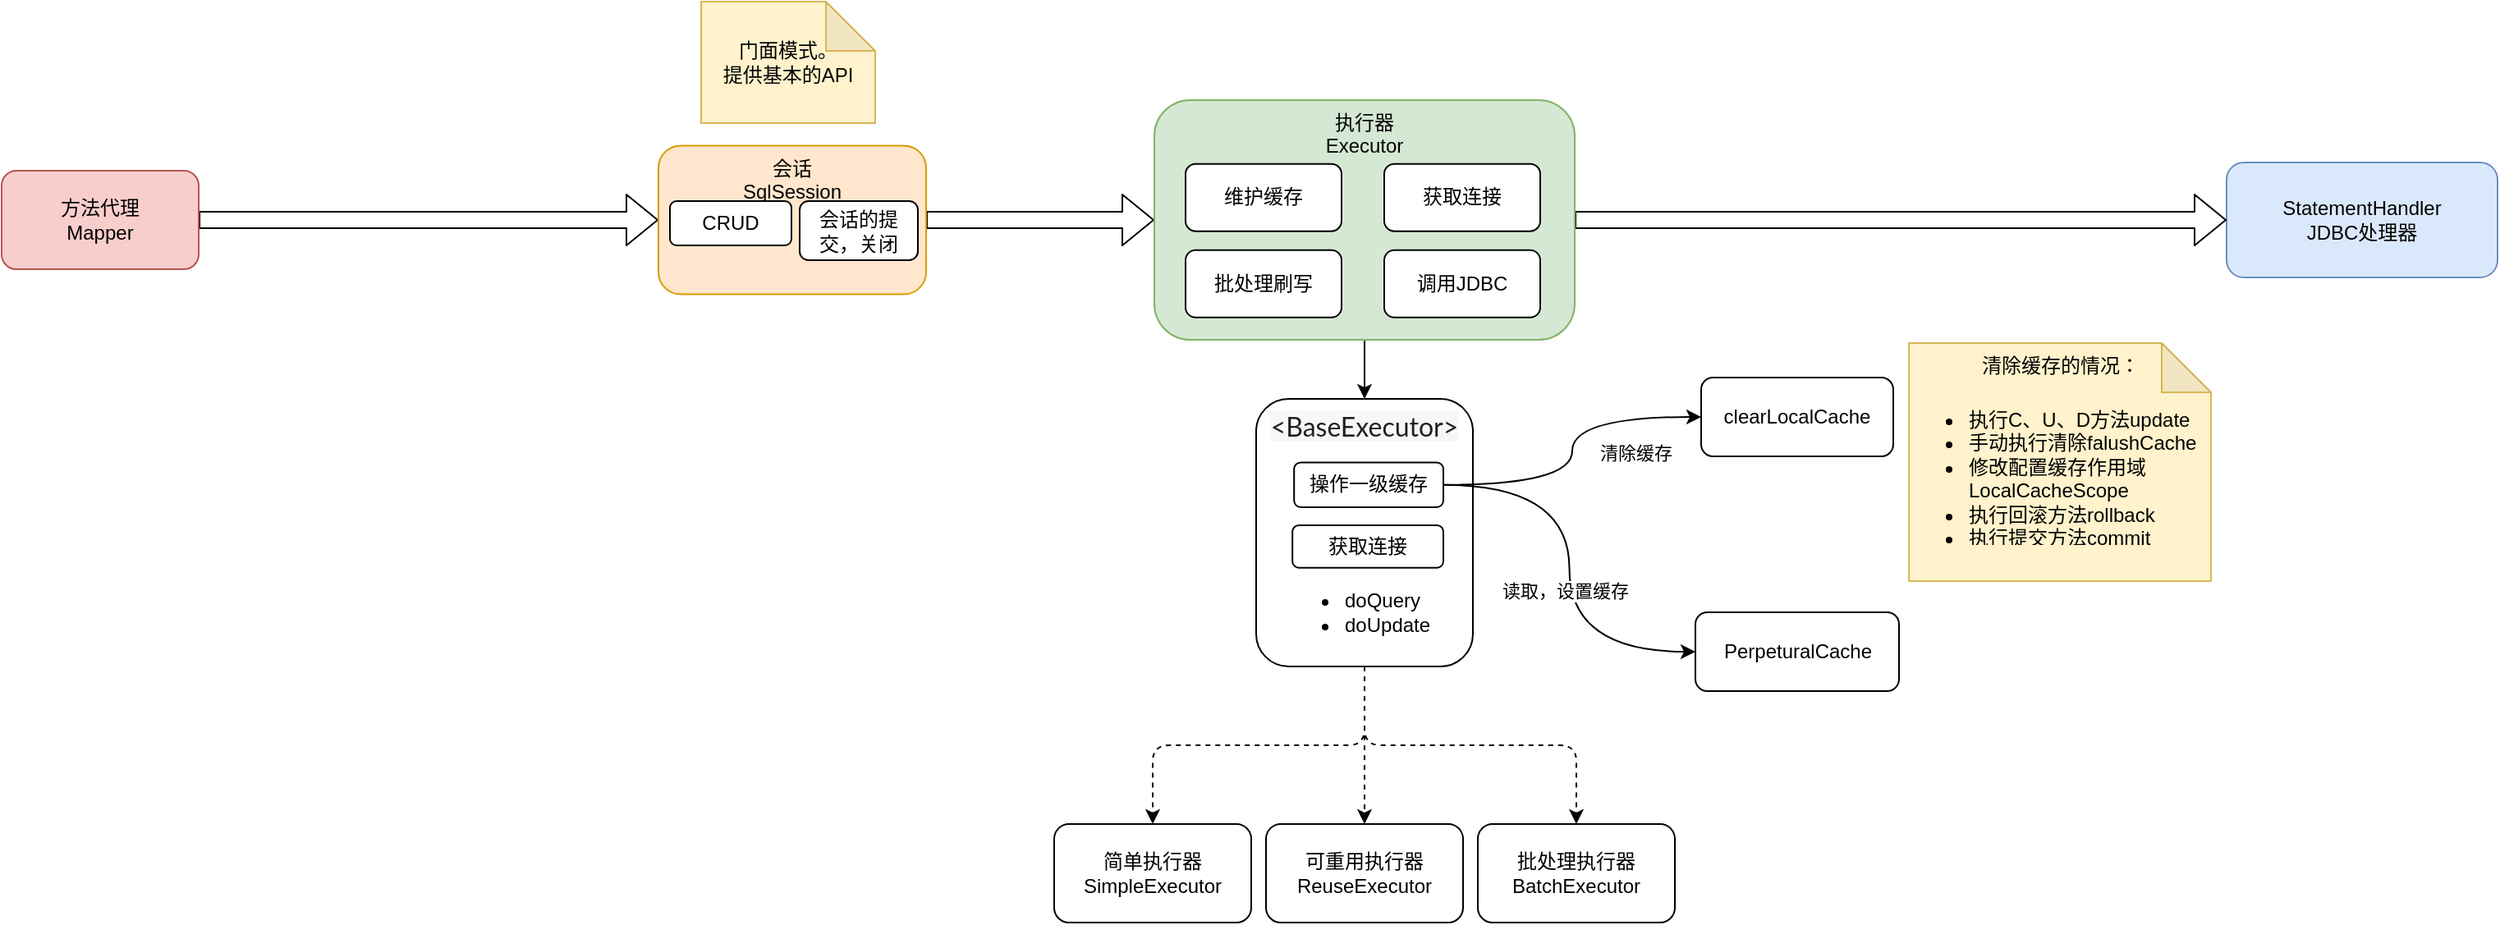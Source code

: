 <mxfile version="13.3.0" type="github">
  <diagram id="tu76Jo2gahTJIjrSe_Is" name="第 1 页">
    <mxGraphModel dx="1694" dy="967" grid="0" gridSize="10" guides="1" tooltips="1" connect="1" arrows="1" fold="1" page="1" pageScale="1" pageWidth="827" pageHeight="1169" math="0" shadow="0">
      <root>
        <mxCell id="0" />
        <mxCell id="1" parent="0" />
        <mxCell id="D8Sn7WK1l28CfubOqa5k-9" style="rounded=1;orthogonalLoop=1;jettySize=auto;html=1;exitX=1;exitY=0.5;exitDx=0;exitDy=0;entryX=0;entryY=0.5;entryDx=0;entryDy=0;shape=flexArrow;" edge="1" parent="1" source="D8Sn7WK1l28CfubOqa5k-8" target="D8Sn7WK1l28CfubOqa5k-1">
          <mxGeometry relative="1" as="geometry" />
        </mxCell>
        <mxCell id="D8Sn7WK1l28CfubOqa5k-12" style="rounded=1;orthogonalLoop=1;jettySize=auto;html=1;exitX=1;exitY=0.5;exitDx=0;exitDy=0;entryX=0;entryY=0.5;entryDx=0;entryDy=0;shape=flexArrow;" edge="1" parent="1" source="D8Sn7WK1l28CfubOqa5k-11" target="D8Sn7WK1l28CfubOqa5k-8">
          <mxGeometry relative="1" as="geometry" />
        </mxCell>
        <mxCell id="D8Sn7WK1l28CfubOqa5k-11" value="方法代理&lt;br&gt;Mapper" style="rounded=1;whiteSpace=wrap;html=1;fillColor=#f8cecc;strokeColor=#b85450;" vertex="1" parent="1">
          <mxGeometry x="-385" y="177" width="120" height="60" as="geometry" />
        </mxCell>
        <mxCell id="D8Sn7WK1l28CfubOqa5k-16" style="edgeStyle=orthogonalEdgeStyle;rounded=1;orthogonalLoop=1;jettySize=auto;html=1;exitX=0.5;exitY=1;exitDx=0;exitDy=0;entryX=0.5;entryY=0;entryDx=0;entryDy=0;dashed=1;" edge="1" parent="1" source="D8Sn7WK1l28CfubOqa5k-18" target="D8Sn7WK1l28CfubOqa5k-17">
          <mxGeometry relative="1" as="geometry">
            <mxPoint x="326.647" y="355.412" as="targetPoint" />
          </mxGeometry>
        </mxCell>
        <mxCell id="D8Sn7WK1l28CfubOqa5k-17" value="简单执行器&lt;br&gt;SimpleExecutor" style="rounded=1;whiteSpace=wrap;html=1;" vertex="1" parent="1">
          <mxGeometry x="256" y="575" width="120" height="60" as="geometry" />
        </mxCell>
        <mxCell id="D8Sn7WK1l28CfubOqa5k-26" style="edgeStyle=orthogonalEdgeStyle;rounded=1;orthogonalLoop=1;jettySize=auto;html=1;exitX=0.5;exitY=1;exitDx=0;exitDy=0;entryX=0.5;entryY=0;entryDx=0;entryDy=0;dashed=1;" edge="1" parent="1" source="D8Sn7WK1l28CfubOqa5k-18" target="D8Sn7WK1l28CfubOqa5k-25">
          <mxGeometry relative="1" as="geometry" />
        </mxCell>
        <mxCell id="D8Sn7WK1l28CfubOqa5k-19" value="可重用执行器&lt;br&gt;ReuseExecutor" style="rounded=1;whiteSpace=wrap;html=1;" vertex="1" parent="1">
          <mxGeometry x="385" y="575" width="120" height="60" as="geometry" />
        </mxCell>
        <mxCell id="D8Sn7WK1l28CfubOqa5k-20" style="edgeStyle=orthogonalEdgeStyle;rounded=1;orthogonalLoop=1;jettySize=auto;html=1;exitX=0.5;exitY=1;exitDx=0;exitDy=0;entryX=0.5;entryY=0;entryDx=0;entryDy=0;" edge="1" parent="1" source="D8Sn7WK1l28CfubOqa5k-1" target="D8Sn7WK1l28CfubOqa5k-18">
          <mxGeometry relative="1" as="geometry" />
        </mxCell>
        <mxCell id="D8Sn7WK1l28CfubOqa5k-21" style="edgeStyle=orthogonalEdgeStyle;rounded=1;orthogonalLoop=1;jettySize=auto;html=1;exitX=0.5;exitY=1;exitDx=0;exitDy=0;entryX=0.5;entryY=0;entryDx=0;entryDy=0;dashed=1;" edge="1" parent="1" source="D8Sn7WK1l28CfubOqa5k-18" target="D8Sn7WK1l28CfubOqa5k-19">
          <mxGeometry relative="1" as="geometry" />
        </mxCell>
        <mxCell id="D8Sn7WK1l28CfubOqa5k-23" value="StatementHandler&lt;br&gt;JDBC处理器" style="rounded=1;whiteSpace=wrap;html=1;verticalAlign=middle;fillColor=#dae8fc;strokeColor=#6c8ebf;" vertex="1" parent="1">
          <mxGeometry x="970" y="172" width="165" height="70" as="geometry" />
        </mxCell>
        <mxCell id="D8Sn7WK1l28CfubOqa5k-24" value="" style="edgeStyle=orthogonalEdgeStyle;rounded=1;orthogonalLoop=1;jettySize=auto;html=1;shape=flexArrow;" edge="1" parent="1" source="D8Sn7WK1l28CfubOqa5k-1" target="D8Sn7WK1l28CfubOqa5k-23">
          <mxGeometry relative="1" as="geometry" />
        </mxCell>
        <mxCell id="D8Sn7WK1l28CfubOqa5k-25" value="批处理执行器&lt;br&gt;BatchExecutor" style="rounded=1;whiteSpace=wrap;html=1;" vertex="1" parent="1">
          <mxGeometry x="514" y="575" width="120" height="60" as="geometry" />
        </mxCell>
        <mxCell id="D8Sn7WK1l28CfubOqa5k-30" value="门面模式。&lt;br&gt;提供基本的API" style="shape=note;whiteSpace=wrap;html=1;backgroundOutline=1;darkOpacity=0.05;fillColor=#fff2cc;strokeColor=#d6b656;" vertex="1" parent="1">
          <mxGeometry x="41" y="74" width="106" height="74" as="geometry" />
        </mxCell>
        <mxCell id="D8Sn7WK1l28CfubOqa5k-36" value="" style="group" vertex="1" connectable="0" parent="1">
          <mxGeometry x="379" y="316" width="132" height="170" as="geometry" />
        </mxCell>
        <mxCell id="D8Sn7WK1l28CfubOqa5k-18" value="&lt;span style=&quot;box-sizing: inherit ; color: rgba(0 , 0 , 0 , 0.87) ; font-family: &amp;#34;lato&amp;#34; , &amp;#34;helvetica neue&amp;#34; , &amp;#34;arial&amp;#34; , &amp;#34;helvetica&amp;#34; , sans-serif ; font-size: 16px ; background-color: rgb(247 , 247 , 247)&quot;&gt;&amp;lt;BaseExecutor&amp;gt;&lt;br&gt;&lt;br&gt;&lt;/span&gt;" style="rounded=1;whiteSpace=wrap;html=1;fontStyle=0;verticalAlign=top;" vertex="1" parent="D8Sn7WK1l28CfubOqa5k-36">
          <mxGeometry width="132" height="163" as="geometry" />
        </mxCell>
        <mxCell id="D8Sn7WK1l28CfubOqa5k-34" value="操作一级缓存" style="rounded=1;whiteSpace=wrap;html=1;" vertex="1" parent="D8Sn7WK1l28CfubOqa5k-36">
          <mxGeometry x="23.1" y="38.71" width="90.9" height="27.29" as="geometry" />
        </mxCell>
        <mxCell id="D8Sn7WK1l28CfubOqa5k-35" value="获取连接" style="rounded=1;whiteSpace=wrap;html=1;" vertex="1" parent="D8Sn7WK1l28CfubOqa5k-36">
          <mxGeometry x="22.1" y="77" width="91.9" height="25.84" as="geometry" />
        </mxCell>
        <mxCell id="D8Sn7WK1l28CfubOqa5k-40" value="&lt;ul&gt;&lt;li&gt;doQuery&lt;/li&gt;&lt;li&gt;doUpdate&lt;/li&gt;&lt;/ul&gt;" style="text;strokeColor=none;fillColor=none;html=1;whiteSpace=wrap;verticalAlign=middle;overflow=hidden;" vertex="1" parent="D8Sn7WK1l28CfubOqa5k-36">
          <mxGeometry x="12" y="90" width="100" height="80" as="geometry" />
        </mxCell>
        <mxCell id="D8Sn7WK1l28CfubOqa5k-41" style="edgeStyle=orthogonalEdgeStyle;rounded=1;orthogonalLoop=1;jettySize=auto;html=1;exitX=1;exitY=0.5;exitDx=0;exitDy=0;curved=1;entryX=0;entryY=0.5;entryDx=0;entryDy=0;" edge="1" parent="1" source="D8Sn7WK1l28CfubOqa5k-34" target="D8Sn7WK1l28CfubOqa5k-42">
          <mxGeometry relative="1" as="geometry">
            <mxPoint x="775" y="463" as="targetPoint" />
          </mxGeometry>
        </mxCell>
        <mxCell id="D8Sn7WK1l28CfubOqa5k-45" value="读取，设置缓存" style="edgeLabel;html=1;align=center;verticalAlign=middle;resizable=0;points=[];" vertex="1" connectable="0" parent="D8Sn7WK1l28CfubOqa5k-41">
          <mxGeometry x="0.378" y="-27" relative="1" as="geometry">
            <mxPoint x="24.17" y="-35.17" as="offset" />
          </mxGeometry>
        </mxCell>
        <mxCell id="D8Sn7WK1l28CfubOqa5k-42" value="PerpeturalCache" style="rounded=1;whiteSpace=wrap;html=1;" vertex="1" parent="1">
          <mxGeometry x="646.5" y="446" width="124" height="48" as="geometry" />
        </mxCell>
        <mxCell id="D8Sn7WK1l28CfubOqa5k-43" style="edgeStyle=orthogonalEdgeStyle;rounded=1;orthogonalLoop=1;jettySize=auto;html=1;exitX=1;exitY=0.5;exitDx=0;exitDy=0;curved=1;entryX=0;entryY=0.5;entryDx=0;entryDy=0;" edge="1" parent="1" source="D8Sn7WK1l28CfubOqa5k-34" target="D8Sn7WK1l28CfubOqa5k-44">
          <mxGeometry relative="1" as="geometry">
            <mxPoint x="814.176" y="435.412" as="targetPoint" />
          </mxGeometry>
        </mxCell>
        <mxCell id="D8Sn7WK1l28CfubOqa5k-46" value="清除缓存" style="edgeLabel;html=1;align=center;verticalAlign=middle;resizable=0;points=[];" vertex="1" connectable="0" parent="D8Sn7WK1l28CfubOqa5k-43">
          <mxGeometry x="0.6" y="-22" relative="1" as="geometry">
            <mxPoint as="offset" />
          </mxGeometry>
        </mxCell>
        <mxCell id="D8Sn7WK1l28CfubOqa5k-44" value="clearLocalCache" style="rounded=1;whiteSpace=wrap;html=1;" vertex="1" parent="1">
          <mxGeometry x="650" y="303" width="117" height="48" as="geometry" />
        </mxCell>
        <mxCell id="D8Sn7WK1l28CfubOqa5k-51" value="" style="group" vertex="1" connectable="0" parent="1">
          <mxGeometry x="770.5" y="282" width="190" height="145" as="geometry" />
        </mxCell>
        <mxCell id="D8Sn7WK1l28CfubOqa5k-49" value="清除缓存的情况：&lt;br&gt;" style="shape=note;whiteSpace=wrap;html=1;backgroundOutline=1;darkOpacity=0.05;fillColor=#fff2cc;strokeColor=#d6b656;verticalAlign=top;" vertex="1" parent="D8Sn7WK1l28CfubOqa5k-51">
          <mxGeometry x="6.04" width="183.96" height="145" as="geometry" />
        </mxCell>
        <mxCell id="D8Sn7WK1l28CfubOqa5k-50" value="&lt;ul&gt;&lt;li&gt;执行C、U、D方法update&lt;/li&gt;&lt;li&gt;手动执行清除falushCache&lt;/li&gt;&lt;li&gt;修改配置缓存作用域LocalCacheScope&lt;/li&gt;&lt;li&gt;执行回滚方法rollback&lt;/li&gt;&lt;li&gt;执行提交方法commit&lt;/li&gt;&lt;/ul&gt;" style="text;strokeColor=none;fillColor=none;html=1;whiteSpace=wrap;verticalAlign=middle;overflow=hidden;" vertex="1" parent="D8Sn7WK1l28CfubOqa5k-51">
          <mxGeometry y="25" width="186" height="99" as="geometry" />
        </mxCell>
        <mxCell id="D8Sn7WK1l28CfubOqa5k-8" value="会话&lt;br&gt;SqlSession" style="rounded=1;whiteSpace=wrap;html=1;verticalAlign=top;fillColor=#ffe6cc;strokeColor=#d79b00;" vertex="1" parent="1">
          <mxGeometry x="15" y="161.69" width="163" height="90.62" as="geometry" />
        </mxCell>
        <mxCell id="D8Sn7WK1l28CfubOqa5k-37" value="CRUD" style="rounded=1;whiteSpace=wrap;html=1;" vertex="1" parent="1">
          <mxGeometry x="22" y="195.5" width="74" height="27" as="geometry" />
        </mxCell>
        <mxCell id="D8Sn7WK1l28CfubOqa5k-38" value="会话的提交，关闭" style="rounded=1;whiteSpace=wrap;html=1;" vertex="1" parent="1">
          <mxGeometry x="101" y="195.5" width="72" height="36" as="geometry" />
        </mxCell>
        <mxCell id="D8Sn7WK1l28CfubOqa5k-1" value="执行器&lt;br&gt;Executor" style="rounded=1;whiteSpace=wrap;html=1;verticalAlign=top;fillColor=#d5e8d4;strokeColor=#82b366;" vertex="1" parent="1">
          <mxGeometry x="317" y="134" width="256" height="146" as="geometry" />
        </mxCell>
        <mxCell id="D8Sn7WK1l28CfubOqa5k-3" value="维护缓存" style="rounded=1;whiteSpace=wrap;html=1;" vertex="1" parent="1">
          <mxGeometry x="336" y="172.863" width="95" height="40.964" as="geometry" />
        </mxCell>
        <mxCell id="D8Sn7WK1l28CfubOqa5k-4" value="获取连接" style="rounded=1;whiteSpace=wrap;html=1;" vertex="1" parent="1">
          <mxGeometry x="457" y="172.863" width="95" height="40.964" as="geometry" />
        </mxCell>
        <mxCell id="D8Sn7WK1l28CfubOqa5k-5" value="批处理刷写" style="rounded=1;whiteSpace=wrap;html=1;" vertex="1" parent="1">
          <mxGeometry x="336" y="225.381" width="95" height="40.964" as="geometry" />
        </mxCell>
        <mxCell id="D8Sn7WK1l28CfubOqa5k-6" value="调用JDBC" style="rounded=1;whiteSpace=wrap;html=1;" vertex="1" parent="1">
          <mxGeometry x="457" y="225.381" width="95" height="40.964" as="geometry" />
        </mxCell>
      </root>
    </mxGraphModel>
  </diagram>
</mxfile>
